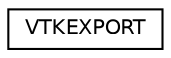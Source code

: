digraph "Graphical Class Hierarchy"
{
  edge [fontname="Helvetica",fontsize="10",labelfontname="Helvetica",labelfontsize="10"];
  node [fontname="Helvetica",fontsize="10",shape=record];
  rankdir="LR";
  Node1 [label="VTKEXPORT",height=0.2,width=0.4,color="black", fillcolor="white", style="filled",URL="$struct_v_t_k_e_x_p_o_r_t.html"];
}
